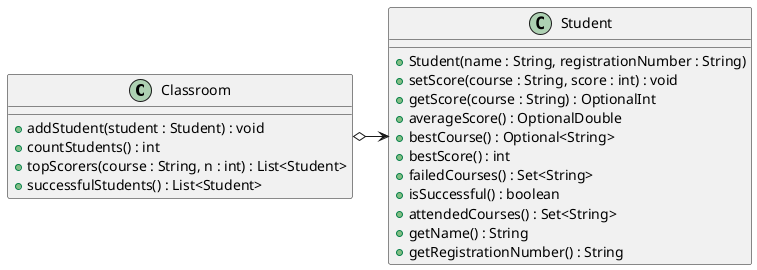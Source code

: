 @startuml

class Classroom {
    +addStudent(student : Student) : void
    +countStudents() : int
    +topScorers(course : String, n : int) : List<Student>
    +successfulStudents() : List<Student>
}

class Student {
    +Student(name : String, registrationNumber : String)
    +setScore(course : String, score : int) : void
    +getScore(course : String) : OptionalInt
    +averageScore() : OptionalDouble
    +bestCourse() : Optional<String>
    +bestScore() : int
    +failedCourses() : Set<String>
    +isSuccessful() : boolean
    +attendedCourses() : Set<String>
    +getName() : String
    +getRegistrationNumber() : String
}

Classroom o-> Student
@enduml
